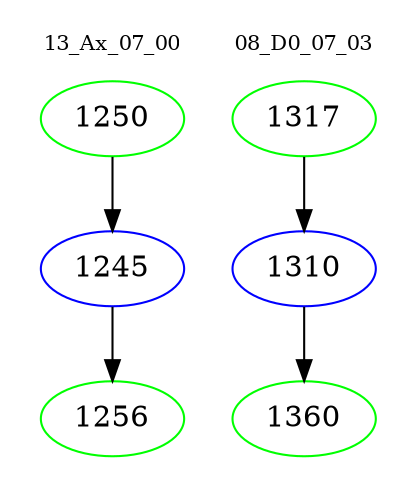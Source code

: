 digraph{
subgraph cluster_0 {
color = white
label = "13_Ax_07_00";
fontsize=10;
T0_1250 [label="1250", color="green"]
T0_1250 -> T0_1245 [color="black"]
T0_1245 [label="1245", color="blue"]
T0_1245 -> T0_1256 [color="black"]
T0_1256 [label="1256", color="green"]
}
subgraph cluster_1 {
color = white
label = "08_D0_07_03";
fontsize=10;
T1_1317 [label="1317", color="green"]
T1_1317 -> T1_1310 [color="black"]
T1_1310 [label="1310", color="blue"]
T1_1310 -> T1_1360 [color="black"]
T1_1360 [label="1360", color="green"]
}
}
